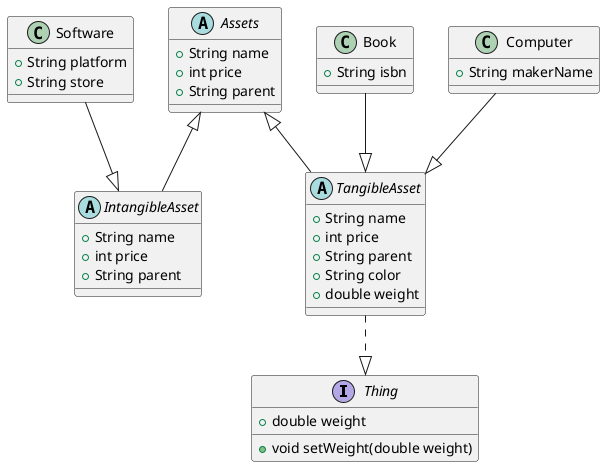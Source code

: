 @startuml

' 인터페이스 정의
interface Thing {
  + double weight
  + void setWeight(double weight)
}

' 추상 클래스 정의
abstract class Assets {
  + String name
  + int price
  + String parent
}

abstract class IntangibleAsset {
  + String name
  + int price
  + String parent
}

abstract class TangibleAsset {
  + String name
  + int price
  + String parent
  + String color
  + double weight
}

' 클래스 정의
class Book {
  + String isbn
}

class Computer {
  + String makerName
}

class Software {
  + String platform
  + String store
}

' 관계 설정
Assets <|-- IntangibleAsset
Assets <|-- TangibleAsset
TangibleAsset ..|> Thing
Book --|> TangibleAsset
Computer --|> TangibleAsset
Software --|> IntangibleAsset

@enduml
